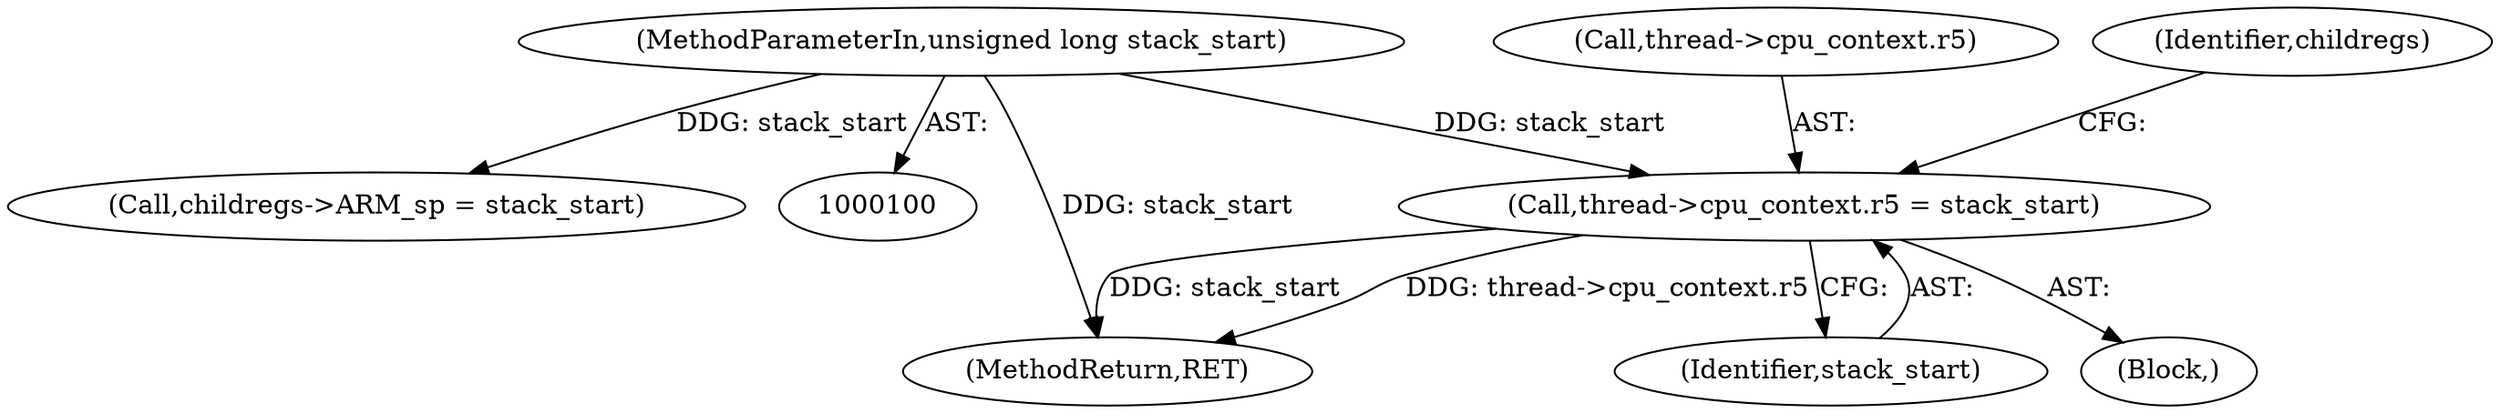 digraph "0_linux_a4780adeefd042482f624f5e0d577bf9cdcbb760@API" {
"1000164" [label="(Call,thread->cpu_context.r5 = stack_start)"];
"1000102" [label="(MethodParameterIn,unsigned long stack_start)"];
"1000151" [label="(Block,)"];
"1000221" [label="(MethodReturn,RET)"];
"1000102" [label="(MethodParameterIn,unsigned long stack_start)"];
"1000145" [label="(Call,childregs->ARM_sp = stack_start)"];
"1000165" [label="(Call,thread->cpu_context.r5)"];
"1000173" [label="(Identifier,childregs)"];
"1000164" [label="(Call,thread->cpu_context.r5 = stack_start)"];
"1000170" [label="(Identifier,stack_start)"];
"1000164" -> "1000151"  [label="AST: "];
"1000164" -> "1000170"  [label="CFG: "];
"1000165" -> "1000164"  [label="AST: "];
"1000170" -> "1000164"  [label="AST: "];
"1000173" -> "1000164"  [label="CFG: "];
"1000164" -> "1000221"  [label="DDG: stack_start"];
"1000164" -> "1000221"  [label="DDG: thread->cpu_context.r5"];
"1000102" -> "1000164"  [label="DDG: stack_start"];
"1000102" -> "1000100"  [label="AST: "];
"1000102" -> "1000221"  [label="DDG: stack_start"];
"1000102" -> "1000145"  [label="DDG: stack_start"];
}
